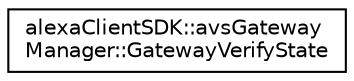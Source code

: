 digraph "Graphical Class Hierarchy"
{
 // LATEX_PDF_SIZE
  edge [fontname="Helvetica",fontsize="10",labelfontname="Helvetica",labelfontsize="10"];
  node [fontname="Helvetica",fontsize="10",shape=record];
  rankdir="LR";
  Node0 [label="alexaClientSDK::avsGateway\lManager::GatewayVerifyState",height=0.2,width=0.4,color="black", fillcolor="white", style="filled",URL="$structalexa_client_s_d_k_1_1avs_gateway_manager_1_1_gateway_verify_state.html",tooltip=" "];
}
